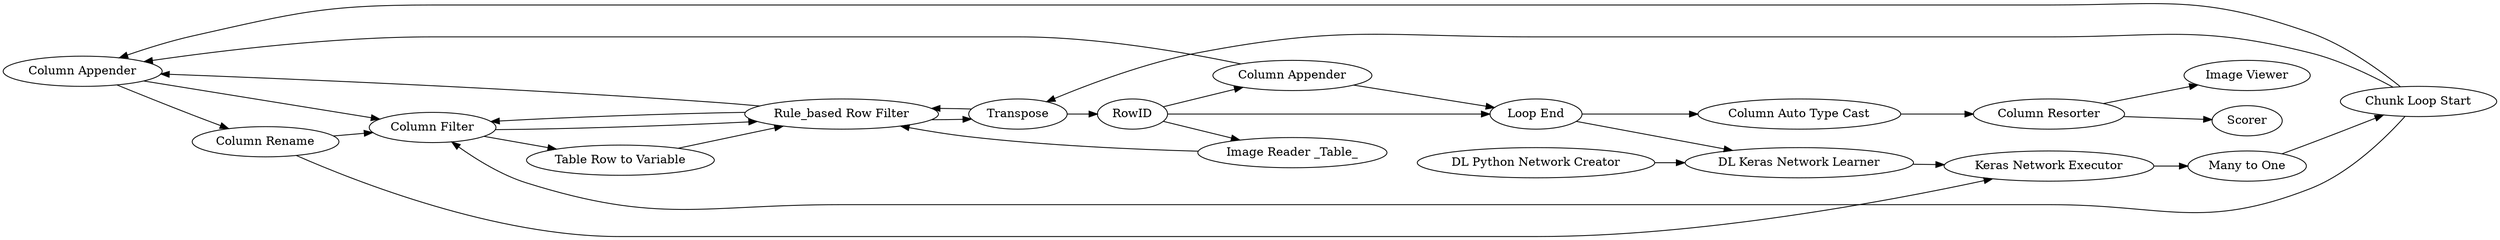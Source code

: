 digraph {
	54 -> 42
	53 -> 54
	60 -> 57
	65 -> 85
	63 -> 73
	52 -> 60
	60 -> 56
	42 -> 56
	54 -> 56
	65 -> 84
	63 -> 89
	73 -> 65
	60 -> 54
	57 -> 59
	59 -> 63
	53 -> 57
	62 -> 54
	42 -> 90
	59 -> 62
	53 -> 56
	74 -> 60
	89 -> 90
	59 -> 52
	90 -> 20
	56 -> 60
	56 -> 74
	57 -> 60
	88 -> 89
	62 -> 63
	20 -> 53
	57 [label=Transpose]
	89 [label="DL Keras Network Learner"]
	74 [label="Table Row to Variable"]
	84 [label=Scorer]
	56 [label="Column Filter"]
	54 [label="Column Appender"]
	85 [label="Image Viewer"]
	59 [label=RowID]
	90 [label="Keras Network Executor"]
	42 [label="Column Rename"]
	53 [label="Chunk Loop Start"]
	63 [label="Loop End"]
	60 [label="Rule_based Row Filter"]
	20 [label="Many to One"]
	62 [label="Column Appender"]
	65 [label="Column Resorter"]
	88 [label="DL Python Network Creator"]
	52 [label="Image Reader _Table_"]
	73 [label="Column Auto Type Cast"]
	rankdir=LR
}
